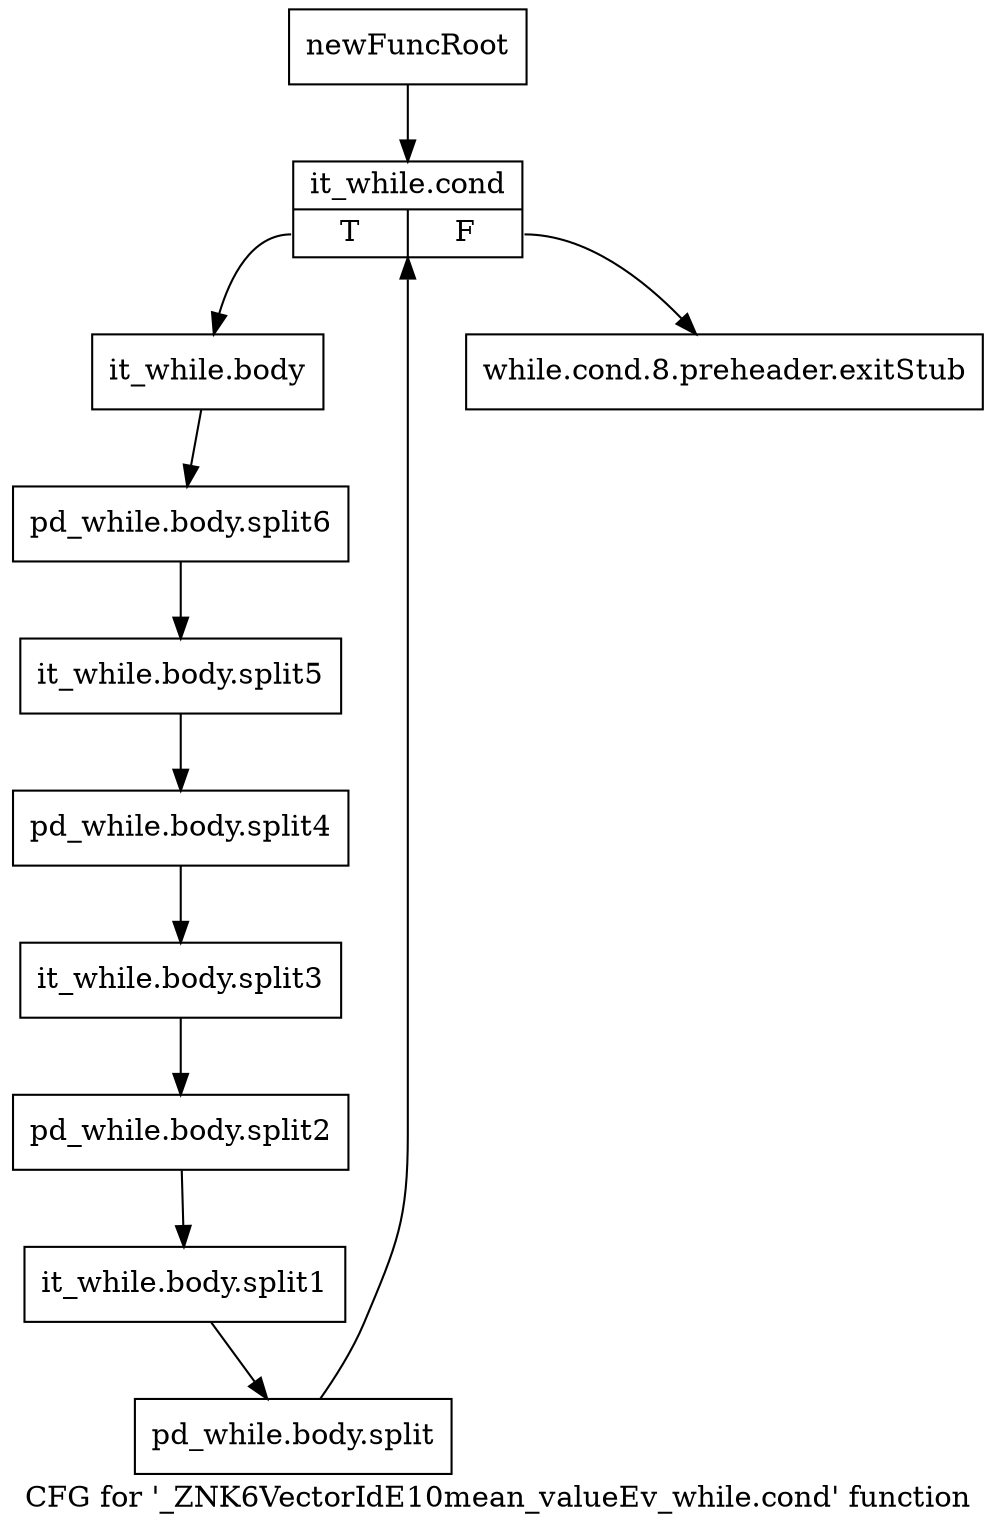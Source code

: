 digraph "CFG for '_ZNK6VectorIdE10mean_valueEv_while.cond' function" {
	label="CFG for '_ZNK6VectorIdE10mean_valueEv_while.cond' function";

	Node0x9901110 [shape=record,label="{newFuncRoot}"];
	Node0x9901110 -> Node0x99011b0;
	Node0x9901160 [shape=record,label="{while.cond.8.preheader.exitStub}"];
	Node0x99011b0 [shape=record,label="{it_while.cond|{<s0>T|<s1>F}}"];
	Node0x99011b0:s0 -> Node0x9901200;
	Node0x99011b0:s1 -> Node0x9901160;
	Node0x9901200 [shape=record,label="{it_while.body}"];
	Node0x9901200 -> Node0xbccb150;
	Node0xbccb150 [shape=record,label="{pd_while.body.split6}"];
	Node0xbccb150 -> Node0xbcab430;
	Node0xbcab430 [shape=record,label="{it_while.body.split5}"];
	Node0xbcab430 -> Node0xbcab340;
	Node0xbcab340 [shape=record,label="{pd_while.body.split4}"];
	Node0xbcab340 -> Node0xbcab2f0;
	Node0xbcab2f0 [shape=record,label="{it_while.body.split3}"];
	Node0xbcab2f0 -> Node0xbcab2a0;
	Node0xbcab2a0 [shape=record,label="{pd_while.body.split2}"];
	Node0xbcab2a0 -> Node0xbccb0b0;
	Node0xbccb0b0 [shape=record,label="{it_while.body.split1}"];
	Node0xbccb0b0 -> Node0xbccb290;
	Node0xbccb290 [shape=record,label="{pd_while.body.split}"];
	Node0xbccb290 -> Node0x99011b0;
}
